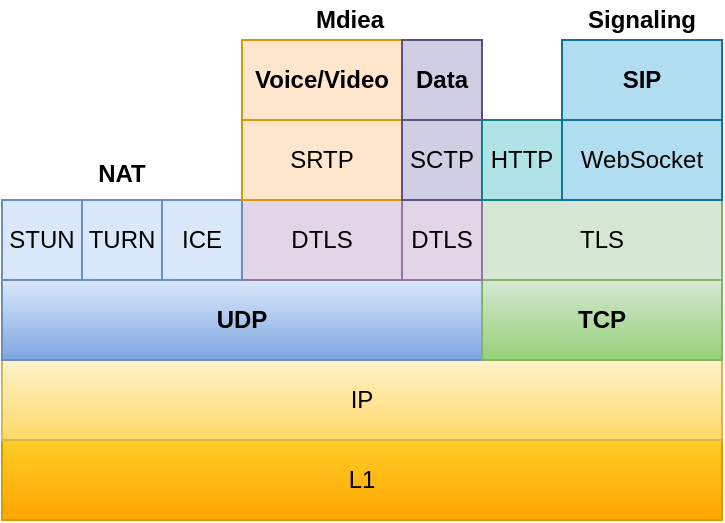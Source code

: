 <mxfile version="14.1.8" type="device"><diagram id="jfbYubWjRAhGrTUDpjxc" name="第 1 页"><mxGraphModel dx="706" dy="408" grid="1" gridSize="10" guides="1" tooltips="1" connect="1" arrows="1" fold="1" page="1" pageScale="1" pageWidth="827" pageHeight="1169" math="0" shadow="0"><root><mxCell id="0"/><mxCell id="1" parent="0"/><mxCell id="glESZYRSr-qooHoF8HtF-1" value="L1" style="rounded=0;whiteSpace=wrap;html=1;gradientColor=#ffa500;fillColor=#ffcd28;strokeColor=#d79b00;" vertex="1" parent="1"><mxGeometry x="240" y="320" width="360" height="40" as="geometry"/></mxCell><mxCell id="glESZYRSr-qooHoF8HtF-2" value="IP" style="rounded=0;whiteSpace=wrap;html=1;gradientColor=#ffd966;fillColor=#fff2cc;strokeColor=#d6b656;" vertex="1" parent="1"><mxGeometry x="240" y="280" width="360" height="40" as="geometry"/></mxCell><mxCell id="glESZYRSr-qooHoF8HtF-3" value="UDP" style="rounded=0;whiteSpace=wrap;html=1;gradientColor=#7ea6e0;fillColor=#dae8fc;strokeColor=#6c8ebf;fontStyle=1" vertex="1" parent="1"><mxGeometry x="240" y="240" width="240" height="40" as="geometry"/></mxCell><mxCell id="glESZYRSr-qooHoF8HtF-4" value="TCP" style="rounded=0;whiteSpace=wrap;html=1;gradientColor=#97d077;fillColor=#d5e8d4;strokeColor=#82b366;fontStyle=1" vertex="1" parent="1"><mxGeometry x="480" y="240" width="120" height="40" as="geometry"/></mxCell><mxCell id="glESZYRSr-qooHoF8HtF-5" value="DTLS" style="rounded=0;whiteSpace=wrap;html=1;fillColor=#e1d5e7;strokeColor=#9673a6;" vertex="1" parent="1"><mxGeometry x="360" y="200" width="80" height="40" as="geometry"/></mxCell><mxCell id="glESZYRSr-qooHoF8HtF-6" value="TLS" style="rounded=0;whiteSpace=wrap;html=1;fillColor=#d5e8d4;strokeColor=#82b366;" vertex="1" parent="1"><mxGeometry x="480" y="200" width="120" height="40" as="geometry"/></mxCell><mxCell id="glESZYRSr-qooHoF8HtF-7" value="TURN" style="rounded=0;whiteSpace=wrap;html=1;fillColor=#dae8fc;strokeColor=#6c8ebf;" vertex="1" parent="1"><mxGeometry x="280" y="200" width="40" height="40" as="geometry"/></mxCell><mxCell id="glESZYRSr-qooHoF8HtF-8" value="ICE" style="rounded=0;whiteSpace=wrap;html=1;fillColor=#dae8fc;strokeColor=#6c8ebf;" vertex="1" parent="1"><mxGeometry x="320" y="200" width="40" height="40" as="geometry"/></mxCell><mxCell id="glESZYRSr-qooHoF8HtF-9" value="STUN" style="rounded=0;whiteSpace=wrap;html=1;fillColor=#dae8fc;strokeColor=#6c8ebf;" vertex="1" parent="1"><mxGeometry x="240" y="200" width="40" height="40" as="geometry"/></mxCell><mxCell id="glESZYRSr-qooHoF8HtF-10" value="DTLS" style="rounded=0;whiteSpace=wrap;html=1;fillColor=#e1d5e7;strokeColor=#9673a6;" vertex="1" parent="1"><mxGeometry x="440" y="200" width="40" height="40" as="geometry"/></mxCell><mxCell id="glESZYRSr-qooHoF8HtF-11" value="SRTP" style="rounded=0;whiteSpace=wrap;html=1;fillColor=#ffe6cc;strokeColor=#d79b00;" vertex="1" parent="1"><mxGeometry x="360" y="160" width="80" height="40" as="geometry"/></mxCell><mxCell id="glESZYRSr-qooHoF8HtF-12" value="Voice/Video" style="rounded=0;whiteSpace=wrap;html=1;fillColor=#ffe6cc;strokeColor=#d79b00;fontStyle=1" vertex="1" parent="1"><mxGeometry x="360" y="120" width="80" height="40" as="geometry"/></mxCell><mxCell id="glESZYRSr-qooHoF8HtF-13" value="SCTP" style="rounded=0;whiteSpace=wrap;html=1;fillColor=#d0cee2;strokeColor=#56517e;" vertex="1" parent="1"><mxGeometry x="440" y="160" width="40" height="40" as="geometry"/></mxCell><mxCell id="glESZYRSr-qooHoF8HtF-14" value="Data" style="rounded=0;whiteSpace=wrap;html=1;fillColor=#d0cee2;strokeColor=#56517e;fontStyle=1" vertex="1" parent="1"><mxGeometry x="440" y="120" width="40" height="40" as="geometry"/></mxCell><mxCell id="glESZYRSr-qooHoF8HtF-15" value="HTTP" style="rounded=0;whiteSpace=wrap;html=1;fillColor=#b0e3e6;strokeColor=#0e8088;" vertex="1" parent="1"><mxGeometry x="480" y="160" width="40" height="40" as="geometry"/></mxCell><mxCell id="glESZYRSr-qooHoF8HtF-16" value="WebSocket" style="rounded=0;whiteSpace=wrap;html=1;fillColor=#b1ddf0;strokeColor=#10739e;" vertex="1" parent="1"><mxGeometry x="520" y="160" width="80" height="40" as="geometry"/></mxCell><mxCell id="glESZYRSr-qooHoF8HtF-17" value="SIP" style="rounded=0;whiteSpace=wrap;html=1;fillColor=#b1ddf0;strokeColor=#10739e;fontStyle=1" vertex="1" parent="1"><mxGeometry x="520" y="120" width="80" height="40" as="geometry"/></mxCell><mxCell id="glESZYRSr-qooHoF8HtF-18" value="NAT" style="text;html=1;strokeColor=none;fillColor=none;align=center;verticalAlign=middle;whiteSpace=wrap;rounded=0;fontStyle=1" vertex="1" parent="1"><mxGeometry x="280" y="177" width="40" height="20" as="geometry"/></mxCell><mxCell id="glESZYRSr-qooHoF8HtF-19" value="Mdiea" style="text;html=1;strokeColor=none;fillColor=none;align=center;verticalAlign=middle;whiteSpace=wrap;rounded=0;fontStyle=1" vertex="1" parent="1"><mxGeometry x="394" y="100" width="40" height="20" as="geometry"/></mxCell><mxCell id="glESZYRSr-qooHoF8HtF-20" value="Signaling" style="text;html=1;strokeColor=none;fillColor=none;align=center;verticalAlign=middle;whiteSpace=wrap;rounded=0;fontStyle=1" vertex="1" parent="1"><mxGeometry x="540" y="100" width="40" height="20" as="geometry"/></mxCell></root></mxGraphModel></diagram></mxfile>